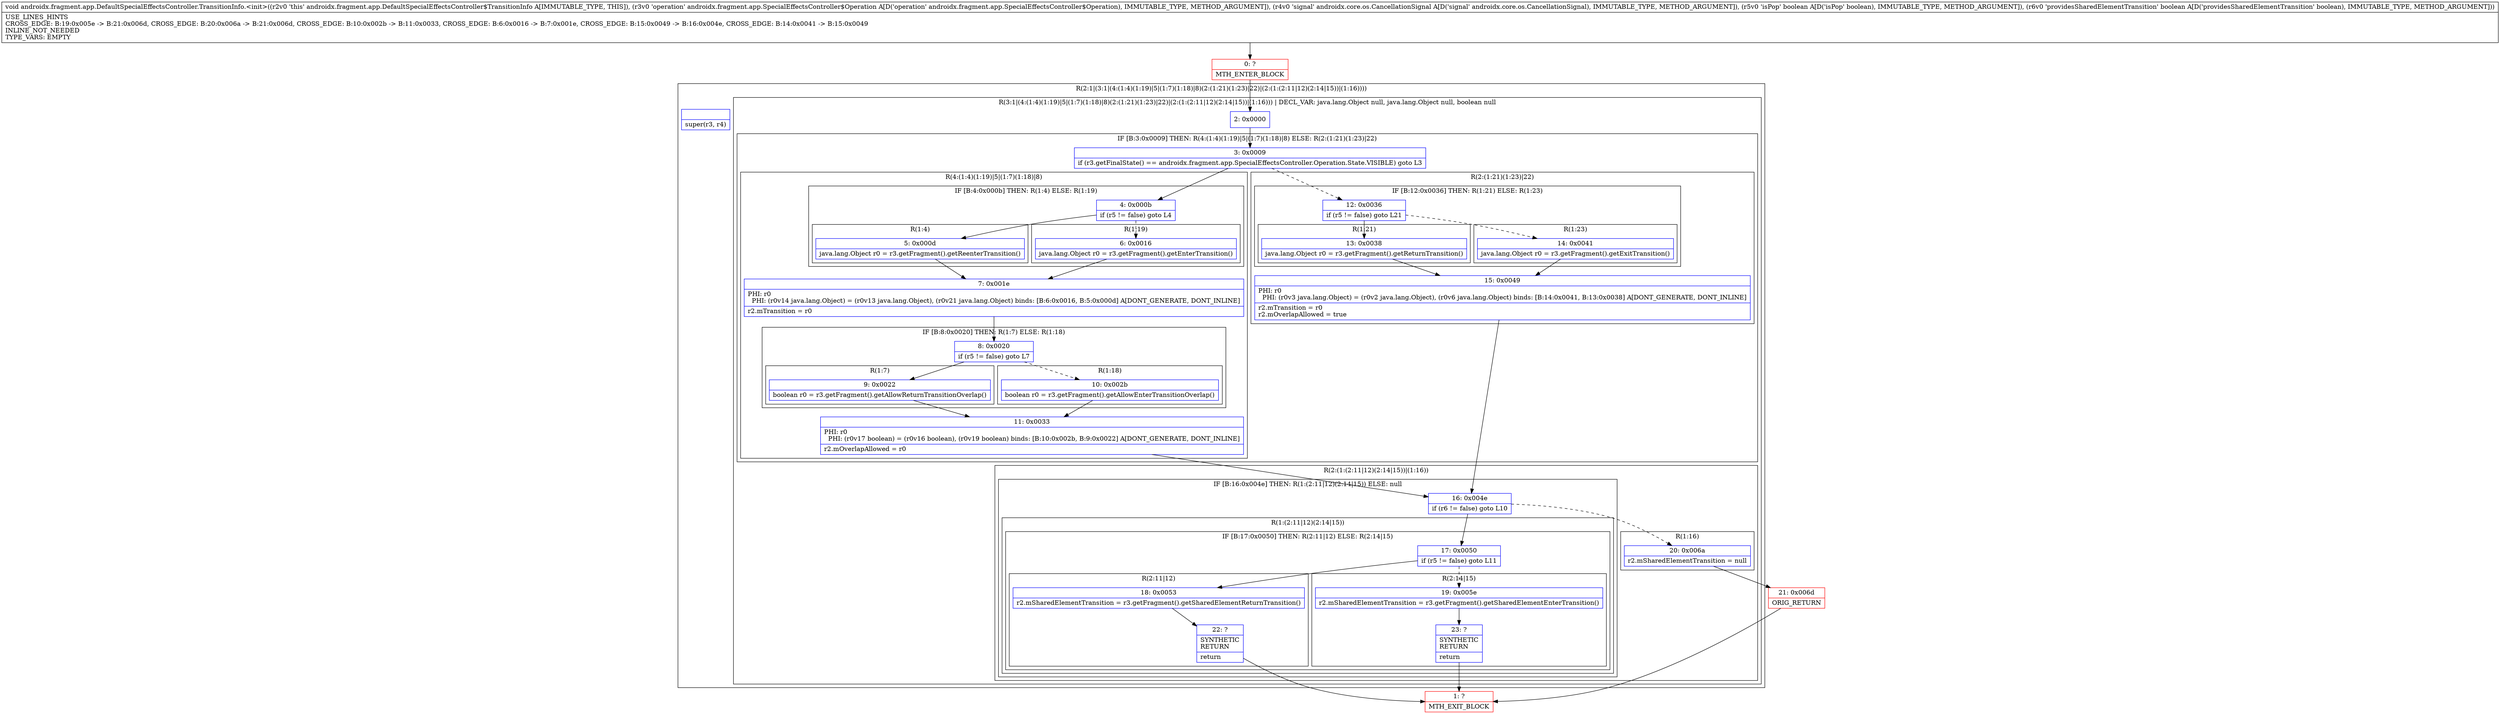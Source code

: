 digraph "CFG forandroidx.fragment.app.DefaultSpecialEffectsController.TransitionInfo.\<init\>(Landroidx\/fragment\/app\/SpecialEffectsController$Operation;Landroidx\/core\/os\/CancellationSignal;ZZ)V" {
subgraph cluster_Region_1728003020 {
label = "R(2:1|(3:1|(4:(1:4)(1:19)|5|(1:7)(1:18)|8)(2:(1:21)(1:23)|22)|(2:(1:(2:11|12)(2:14|15))|(1:16))))";
node [shape=record,color=blue];
Node_InsnContainer_1348160518 [shape=record,label="{|super(r3, r4)\l}"];
subgraph cluster_Region_1545499842 {
label = "R(3:1|(4:(1:4)(1:19)|5|(1:7)(1:18)|8)(2:(1:21)(1:23)|22)|(2:(1:(2:11|12)(2:14|15))|(1:16))) | DECL_VAR: java.lang.Object null, java.lang.Object null, boolean null\l";
node [shape=record,color=blue];
Node_2 [shape=record,label="{2\:\ 0x0000}"];
subgraph cluster_IfRegion_446383521 {
label = "IF [B:3:0x0009] THEN: R(4:(1:4)(1:19)|5|(1:7)(1:18)|8) ELSE: R(2:(1:21)(1:23)|22)";
node [shape=record,color=blue];
Node_3 [shape=record,label="{3\:\ 0x0009|if (r3.getFinalState() == androidx.fragment.app.SpecialEffectsController.Operation.State.VISIBLE) goto L3\l}"];
subgraph cluster_Region_94710885 {
label = "R(4:(1:4)(1:19)|5|(1:7)(1:18)|8)";
node [shape=record,color=blue];
subgraph cluster_IfRegion_253000619 {
label = "IF [B:4:0x000b] THEN: R(1:4) ELSE: R(1:19)";
node [shape=record,color=blue];
Node_4 [shape=record,label="{4\:\ 0x000b|if (r5 != false) goto L4\l}"];
subgraph cluster_Region_252585052 {
label = "R(1:4)";
node [shape=record,color=blue];
Node_5 [shape=record,label="{5\:\ 0x000d|java.lang.Object r0 = r3.getFragment().getReenterTransition()\l}"];
}
subgraph cluster_Region_34153674 {
label = "R(1:19)";
node [shape=record,color=blue];
Node_6 [shape=record,label="{6\:\ 0x0016|java.lang.Object r0 = r3.getFragment().getEnterTransition()\l}"];
}
}
Node_7 [shape=record,label="{7\:\ 0x001e|PHI: r0 \l  PHI: (r0v14 java.lang.Object) = (r0v13 java.lang.Object), (r0v21 java.lang.Object) binds: [B:6:0x0016, B:5:0x000d] A[DONT_GENERATE, DONT_INLINE]\l|r2.mTransition = r0\l}"];
subgraph cluster_IfRegion_545498863 {
label = "IF [B:8:0x0020] THEN: R(1:7) ELSE: R(1:18)";
node [shape=record,color=blue];
Node_8 [shape=record,label="{8\:\ 0x0020|if (r5 != false) goto L7\l}"];
subgraph cluster_Region_2073777974 {
label = "R(1:7)";
node [shape=record,color=blue];
Node_9 [shape=record,label="{9\:\ 0x0022|boolean r0 = r3.getFragment().getAllowReturnTransitionOverlap()\l}"];
}
subgraph cluster_Region_1471342782 {
label = "R(1:18)";
node [shape=record,color=blue];
Node_10 [shape=record,label="{10\:\ 0x002b|boolean r0 = r3.getFragment().getAllowEnterTransitionOverlap()\l}"];
}
}
Node_11 [shape=record,label="{11\:\ 0x0033|PHI: r0 \l  PHI: (r0v17 boolean) = (r0v16 boolean), (r0v19 boolean) binds: [B:10:0x002b, B:9:0x0022] A[DONT_GENERATE, DONT_INLINE]\l|r2.mOverlapAllowed = r0\l}"];
}
subgraph cluster_Region_1618303251 {
label = "R(2:(1:21)(1:23)|22)";
node [shape=record,color=blue];
subgraph cluster_IfRegion_1277138812 {
label = "IF [B:12:0x0036] THEN: R(1:21) ELSE: R(1:23)";
node [shape=record,color=blue];
Node_12 [shape=record,label="{12\:\ 0x0036|if (r5 != false) goto L21\l}"];
subgraph cluster_Region_839106766 {
label = "R(1:21)";
node [shape=record,color=blue];
Node_13 [shape=record,label="{13\:\ 0x0038|java.lang.Object r0 = r3.getFragment().getReturnTransition()\l}"];
}
subgraph cluster_Region_858618154 {
label = "R(1:23)";
node [shape=record,color=blue];
Node_14 [shape=record,label="{14\:\ 0x0041|java.lang.Object r0 = r3.getFragment().getExitTransition()\l}"];
}
}
Node_15 [shape=record,label="{15\:\ 0x0049|PHI: r0 \l  PHI: (r0v3 java.lang.Object) = (r0v2 java.lang.Object), (r0v6 java.lang.Object) binds: [B:14:0x0041, B:13:0x0038] A[DONT_GENERATE, DONT_INLINE]\l|r2.mTransition = r0\lr2.mOverlapAllowed = true\l}"];
}
}
subgraph cluster_Region_1618633847 {
label = "R(2:(1:(2:11|12)(2:14|15))|(1:16))";
node [shape=record,color=blue];
subgraph cluster_IfRegion_1576206921 {
label = "IF [B:16:0x004e] THEN: R(1:(2:11|12)(2:14|15)) ELSE: null";
node [shape=record,color=blue];
Node_16 [shape=record,label="{16\:\ 0x004e|if (r6 != false) goto L10\l}"];
subgraph cluster_Region_394556709 {
label = "R(1:(2:11|12)(2:14|15))";
node [shape=record,color=blue];
subgraph cluster_IfRegion_655406302 {
label = "IF [B:17:0x0050] THEN: R(2:11|12) ELSE: R(2:14|15)";
node [shape=record,color=blue];
Node_17 [shape=record,label="{17\:\ 0x0050|if (r5 != false) goto L11\l}"];
subgraph cluster_Region_351937943 {
label = "R(2:11|12)";
node [shape=record,color=blue];
Node_18 [shape=record,label="{18\:\ 0x0053|r2.mSharedElementTransition = r3.getFragment().getSharedElementReturnTransition()\l}"];
Node_22 [shape=record,label="{22\:\ ?|SYNTHETIC\lRETURN\l|return\l}"];
}
subgraph cluster_Region_1373539339 {
label = "R(2:14|15)";
node [shape=record,color=blue];
Node_19 [shape=record,label="{19\:\ 0x005e|r2.mSharedElementTransition = r3.getFragment().getSharedElementEnterTransition()\l}"];
Node_23 [shape=record,label="{23\:\ ?|SYNTHETIC\lRETURN\l|return\l}"];
}
}
}
}
subgraph cluster_Region_1699210824 {
label = "R(1:16)";
node [shape=record,color=blue];
Node_20 [shape=record,label="{20\:\ 0x006a|r2.mSharedElementTransition = null\l}"];
}
}
}
}
Node_0 [shape=record,color=red,label="{0\:\ ?|MTH_ENTER_BLOCK\l}"];
Node_1 [shape=record,color=red,label="{1\:\ ?|MTH_EXIT_BLOCK\l}"];
Node_21 [shape=record,color=red,label="{21\:\ 0x006d|ORIG_RETURN\l}"];
MethodNode[shape=record,label="{void androidx.fragment.app.DefaultSpecialEffectsController.TransitionInfo.\<init\>((r2v0 'this' androidx.fragment.app.DefaultSpecialEffectsController$TransitionInfo A[IMMUTABLE_TYPE, THIS]), (r3v0 'operation' androidx.fragment.app.SpecialEffectsController$Operation A[D('operation' androidx.fragment.app.SpecialEffectsController$Operation), IMMUTABLE_TYPE, METHOD_ARGUMENT]), (r4v0 'signal' androidx.core.os.CancellationSignal A[D('signal' androidx.core.os.CancellationSignal), IMMUTABLE_TYPE, METHOD_ARGUMENT]), (r5v0 'isPop' boolean A[D('isPop' boolean), IMMUTABLE_TYPE, METHOD_ARGUMENT]), (r6v0 'providesSharedElementTransition' boolean A[D('providesSharedElementTransition' boolean), IMMUTABLE_TYPE, METHOD_ARGUMENT]))  | USE_LINES_HINTS\lCROSS_EDGE: B:19:0x005e \-\> B:21:0x006d, CROSS_EDGE: B:20:0x006a \-\> B:21:0x006d, CROSS_EDGE: B:10:0x002b \-\> B:11:0x0033, CROSS_EDGE: B:6:0x0016 \-\> B:7:0x001e, CROSS_EDGE: B:15:0x0049 \-\> B:16:0x004e, CROSS_EDGE: B:14:0x0041 \-\> B:15:0x0049\lINLINE_NOT_NEEDED\lTYPE_VARS: EMPTY\l}"];
MethodNode -> Node_0;Node_2 -> Node_3;
Node_3 -> Node_4;
Node_3 -> Node_12[style=dashed];
Node_4 -> Node_5;
Node_4 -> Node_6[style=dashed];
Node_5 -> Node_7;
Node_6 -> Node_7;
Node_7 -> Node_8;
Node_8 -> Node_9;
Node_8 -> Node_10[style=dashed];
Node_9 -> Node_11;
Node_10 -> Node_11;
Node_11 -> Node_16;
Node_12 -> Node_13;
Node_12 -> Node_14[style=dashed];
Node_13 -> Node_15;
Node_14 -> Node_15;
Node_15 -> Node_16;
Node_16 -> Node_17;
Node_16 -> Node_20[style=dashed];
Node_17 -> Node_18;
Node_17 -> Node_19[style=dashed];
Node_18 -> Node_22;
Node_22 -> Node_1;
Node_19 -> Node_23;
Node_23 -> Node_1;
Node_20 -> Node_21;
Node_0 -> Node_2;
Node_21 -> Node_1;
}

